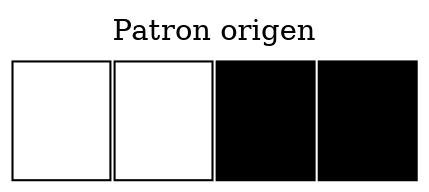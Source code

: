   
    digraph html {
    labelloc="t";
    label="Patron origen";
     tabla [shape=none, margin=0, label=<
     <TABLE BORDER="0" CELLBORDER="1" CELLSPACING="2.5" CELLPADDING="20">
        <TR>
 <TD> </TD>
 <TD> </TD>
 <TD BGCOLOR="black"> </TD>
 <TD BGCOLOR="black"> </TD>
</TR>
</TABLE>>];}  